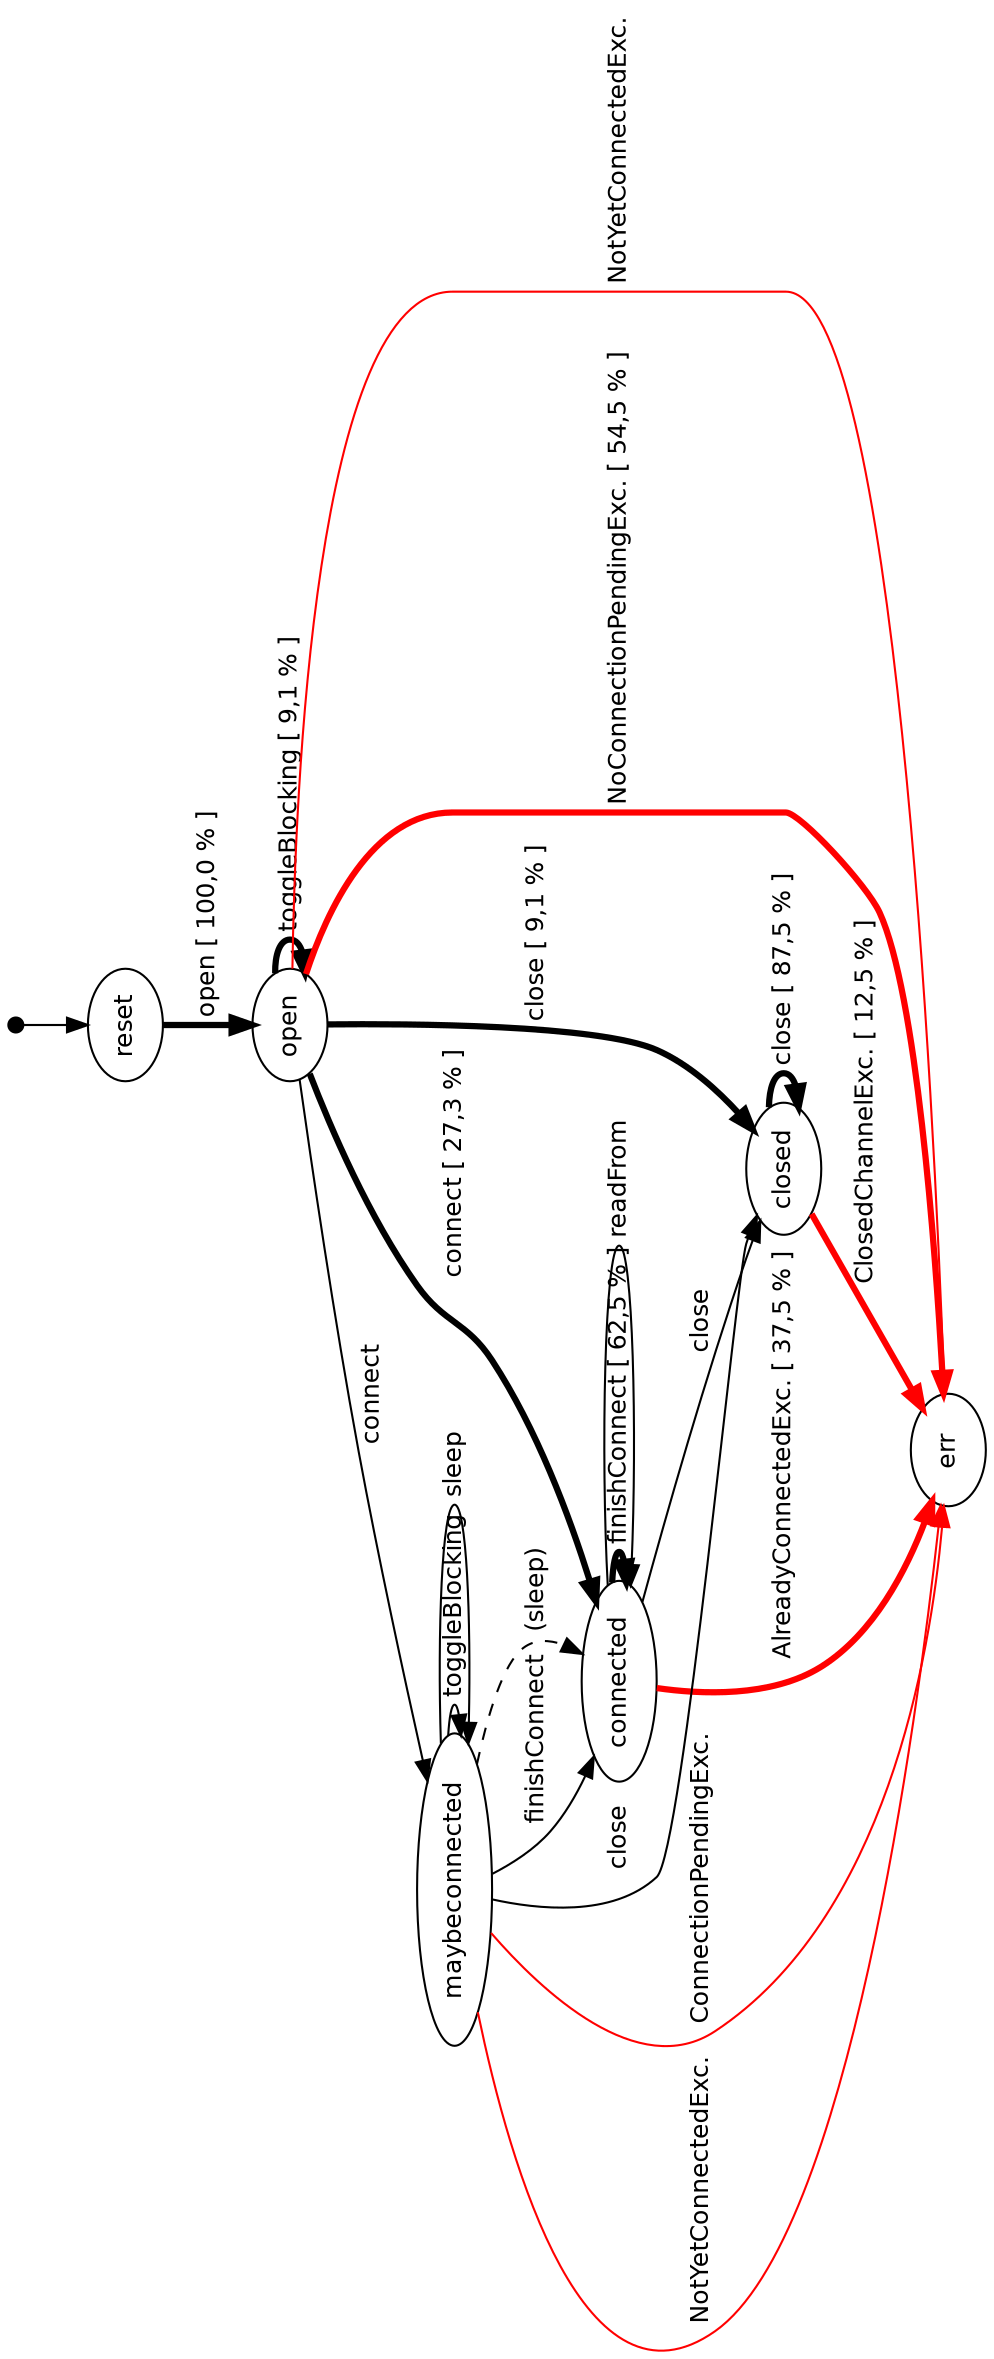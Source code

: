 digraph model {
  orientation = landscape;
  graph [ rankdir = "TB", ranksep="0.4", nodesep="0.2" ];
  node [ fontname = "Helvetica", fontsize="12.0", margin="0.07" ];
  edge [ fontname = "Helvetica", fontsize="12.0", margin="0.05" ];
  "" [ shape = "point", height="0.1" ];
  "" -> reset
  reset	-> open [ label = " open \[ 100,0 % \]" penwidth = "3.0" ];
  open	-> open [ label = " toggleBlocking \[ 9,1 % \]" penwidth = "3.0" ];
  open	-> connected [ label = " connect \[ 27,3 % \]" penwidth = "3.0" ];
  open	-> maybeconnected [ label = " connect " ];
  maybeconnected	-> maybeconnected [ label = " toggleBlocking " ];
  maybeconnected	-> connected [ label = " finishConnect " ];
  maybeconnected	-> maybeconnected [ label = " sleep " ];
  maybeconnected	-> connected [ label = " (sleep) " style = "dashed" ];
  open	-> err [ label = " NoConnectionPendingExc. \[ 54,5 % \]" color = "red" penwidth = "3.0" ];
  maybeconnected	-> err [ label = " ConnectionPendingExc. " color = "red" ];
  connected	-> err [ label = " AlreadyConnectedExc. \[ 37,5 % \]" color = "red" penwidth = "3.0" ];
  open	-> err [ label = " NotYetConnectedExc. " color = "red" ];
  maybeconnected	-> err [ label = " NotYetConnectedExc. " color = "red" ];
  connected	-> connected [ label = " finishConnect \[ 62,5 % \]" penwidth = "3.0" ];
  connected	-> connected [ label = " readFrom " ];
  open	-> closed [ label = " close \[ 9,1 % \]" penwidth = "3.0" ];
  connected	-> closed [ label = " close " ];
  maybeconnected	-> closed [ label = " close " ];
  closed	-> closed [ label = " close \[ 87,5 % \]" penwidth = "3.0" ];
  closed	-> err [ label = " ClosedChannelExc. \[ 12,5 % \]" color = "red" penwidth = "3.0" ];
}
